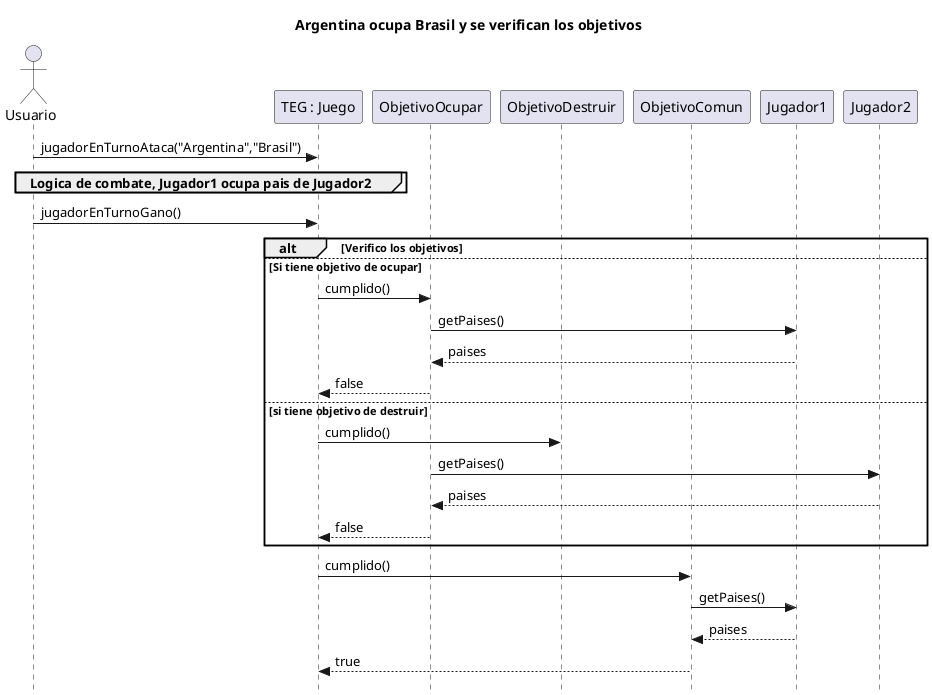 @startuml SecuenciaObjetivos
title Argentina ocupa Brasil y se verifican los objetivos
skinparam style strictuml
actor Usuario
participant "TEG : Juego"  as Juego
participant ObjetivoOcupar
participant ObjetivoDestruir
participant ObjetivoComun
participant Jugador1
participant Jugador2

Usuario -> Juego: jugadorEnTurnoAtaca("Argentina","Brasil")


group Logica de combate, Jugador1 ocupa pais de Jugador2
end


Usuario -> Juego: jugadorEnTurnoGano()

alt Verifico los objetivos
else Si tiene objetivo de ocupar
	Juego -> ObjetivoOcupar: cumplido()
	ObjetivoOcupar -> Jugador1: getPaises()
	return paises
	Juego <-- ObjetivoOcupar: false

else si tiene objetivo de destruir
	Juego -> ObjetivoDestruir: cumplido()
	ObjetivoOcupar -> Jugador2: getPaises()
	return paises
	Juego <-- ObjetivoOcupar: false
end

Juego -> ObjetivoComun: cumplido()
ObjetivoComun -> Jugador1: getPaises()
return paises
Juego <-- ObjetivoComun: true



@enduml